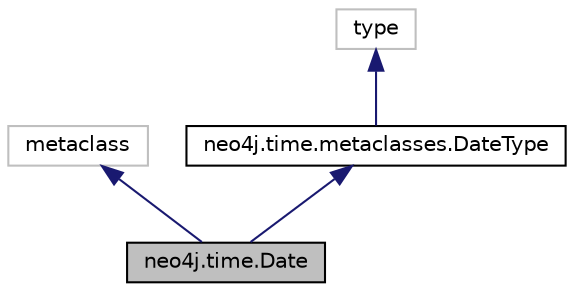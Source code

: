 digraph "neo4j.time.Date"
{
 // LATEX_PDF_SIZE
  edge [fontname="Helvetica",fontsize="10",labelfontname="Helvetica",labelfontsize="10"];
  node [fontname="Helvetica",fontsize="10",shape=record];
  Node1 [label="neo4j.time.Date",height=0.2,width=0.4,color="black", fillcolor="grey75", style="filled", fontcolor="black",tooltip=" "];
  Node2 -> Node1 [dir="back",color="midnightblue",fontsize="10",style="solid"];
  Node2 [label="metaclass",height=0.2,width=0.4,color="grey75", fillcolor="white", style="filled",tooltip=" "];
  Node3 -> Node1 [dir="back",color="midnightblue",fontsize="10",style="solid"];
  Node3 [label="neo4j.time.metaclasses.DateType",height=0.2,width=0.4,color="black", fillcolor="white", style="filled",URL="$classneo4j_1_1time_1_1metaclasses_1_1_date_type.html",tooltip=" "];
  Node4 -> Node3 [dir="back",color="midnightblue",fontsize="10",style="solid"];
  Node4 [label="type",height=0.2,width=0.4,color="grey75", fillcolor="white", style="filled",tooltip=" "];
}
